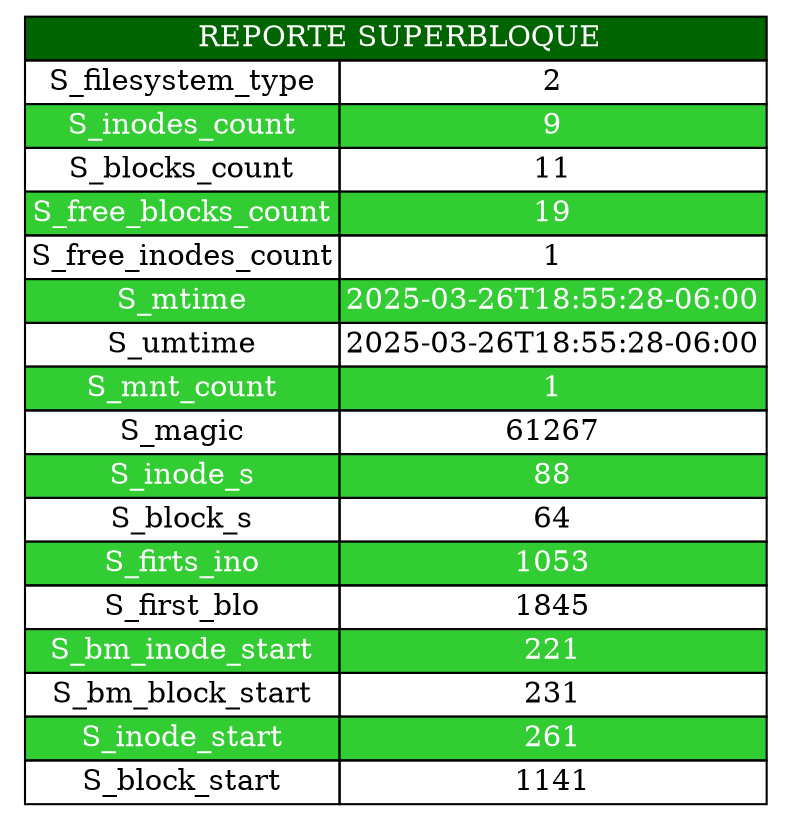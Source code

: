 digraph G {
        node [shape=plaintext]
    tabla [label=<
        <table border="0" cellborder="1" cellspacing="0">
			<tr><td colspan="2" bgcolor="#006400"><font color="white"> REPORTE SUPERBLOQUE</font></td></tr>
			<tr><td>S_filesystem_type</td><td>2</td></tr>
			<tr><td bgcolor="#32CD32"><font color="white">S_inodes_count</font></td><td bgcolor="#32CD32"><font color="white">9</font></td></tr>
			<tr><td>S_blocks_count</td><td>11</td></tr>
			<tr><td bgcolor="#32CD32"><font color="white">S_free_blocks_count</font></td><td bgcolor="#32CD32"><font color="white">19</font></td></tr>
			<tr><td>S_free_inodes_count</td><td>1</td></tr>
			<tr><td bgcolor="#32CD32"><font color="white">S_mtime</font></td><td bgcolor="#32CD32"><font color="white">2025-03-26T18:55:28-06:00</font></td></tr>
			<tr><td>S_umtime</td><td>2025-03-26T18:55:28-06:00</td></tr>
			<tr><td bgcolor="#32CD32"><font color="white">S_mnt_count</font></td><td bgcolor="#32CD32"><font color="white">1</font></td></tr>
			<tr><td>S_magic</td><td>61267</td></tr>
			<tr><td bgcolor="#32CD32"><font color="white">S_inode_s</font></td><td bgcolor="#32CD32"><font color="white">88</font></td></tr>
			<tr><td>S_block_s</td><td>64</td></tr>
			<tr><td bgcolor="#32CD32"><font color="white">S_firts_ino</font></td><td bgcolor="#32CD32"><font color="white">1053</font></td></tr>
			<tr><td>S_first_blo</td><td>1845</td></tr>
			<tr><td bgcolor="#32CD32"><font color="white">S_bm_inode_start</font></td><td bgcolor="#32CD32"><font color="white">221</font></td></tr>
			<tr><td>S_bm_block_start</td><td>231</td></tr>
			<tr><td bgcolor="#32CD32"><font color="white">S_inode_start</font></td><td bgcolor="#32CD32"><font color="white">261</font></td></tr>
			<tr><td>S_block_start</td><td>1141</td></tr>
		</table>>];
		}